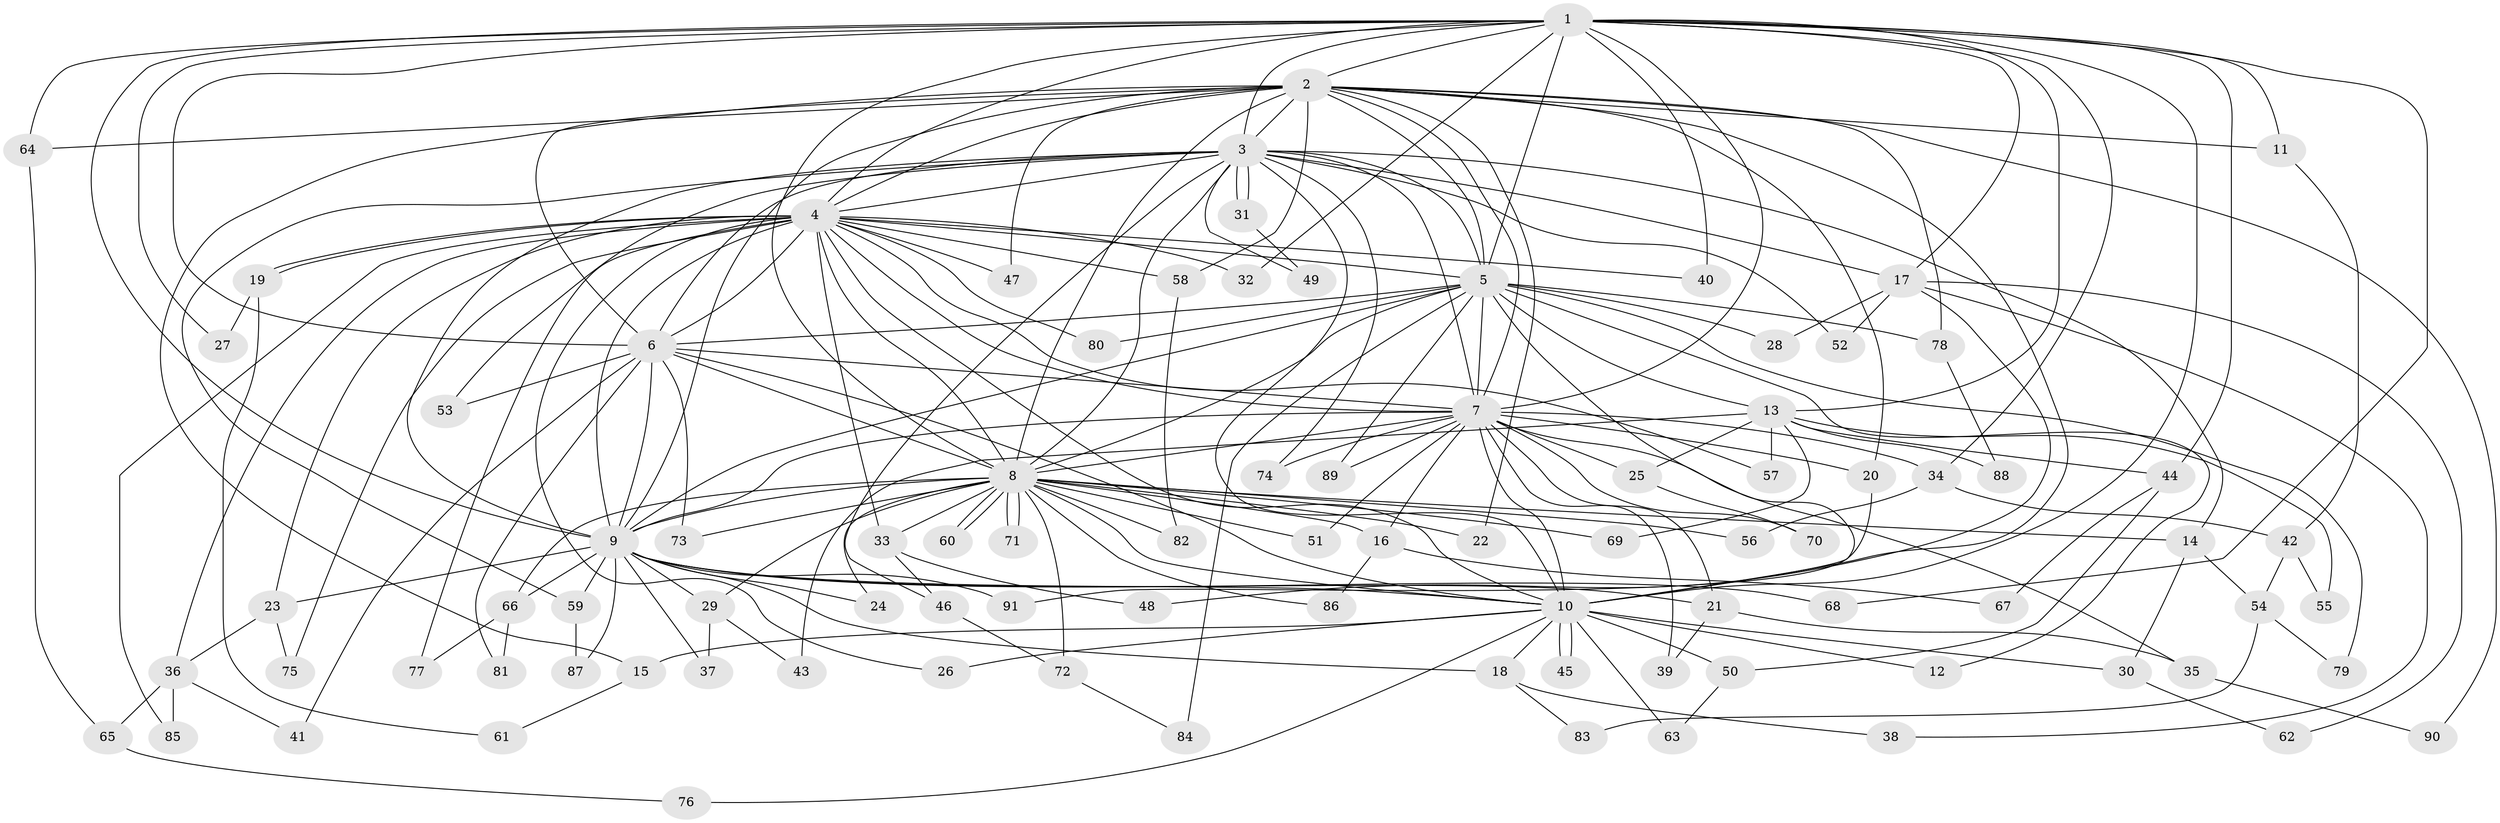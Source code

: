// Generated by graph-tools (version 1.1) at 2025/25/03/09/25 03:25:41]
// undirected, 91 vertices, 207 edges
graph export_dot {
graph [start="1"]
  node [color=gray90,style=filled];
  1;
  2;
  3;
  4;
  5;
  6;
  7;
  8;
  9;
  10;
  11;
  12;
  13;
  14;
  15;
  16;
  17;
  18;
  19;
  20;
  21;
  22;
  23;
  24;
  25;
  26;
  27;
  28;
  29;
  30;
  31;
  32;
  33;
  34;
  35;
  36;
  37;
  38;
  39;
  40;
  41;
  42;
  43;
  44;
  45;
  46;
  47;
  48;
  49;
  50;
  51;
  52;
  53;
  54;
  55;
  56;
  57;
  58;
  59;
  60;
  61;
  62;
  63;
  64;
  65;
  66;
  67;
  68;
  69;
  70;
  71;
  72;
  73;
  74;
  75;
  76;
  77;
  78;
  79;
  80;
  81;
  82;
  83;
  84;
  85;
  86;
  87;
  88;
  89;
  90;
  91;
  1 -- 2;
  1 -- 3;
  1 -- 4;
  1 -- 5;
  1 -- 6;
  1 -- 7;
  1 -- 8;
  1 -- 9;
  1 -- 10;
  1 -- 11;
  1 -- 13;
  1 -- 17;
  1 -- 27;
  1 -- 32;
  1 -- 34;
  1 -- 40;
  1 -- 44;
  1 -- 64;
  1 -- 68;
  2 -- 3;
  2 -- 4;
  2 -- 5;
  2 -- 6;
  2 -- 7;
  2 -- 8;
  2 -- 9;
  2 -- 10;
  2 -- 11;
  2 -- 15;
  2 -- 20;
  2 -- 22;
  2 -- 47;
  2 -- 58;
  2 -- 64;
  2 -- 78;
  2 -- 90;
  3 -- 4;
  3 -- 5;
  3 -- 6;
  3 -- 7;
  3 -- 8;
  3 -- 9;
  3 -- 10;
  3 -- 14;
  3 -- 17;
  3 -- 31;
  3 -- 31;
  3 -- 46;
  3 -- 49;
  3 -- 52;
  3 -- 53;
  3 -- 59;
  3 -- 74;
  4 -- 5;
  4 -- 6;
  4 -- 7;
  4 -- 8;
  4 -- 9;
  4 -- 10;
  4 -- 19;
  4 -- 19;
  4 -- 23;
  4 -- 26;
  4 -- 32;
  4 -- 33;
  4 -- 36;
  4 -- 40;
  4 -- 47;
  4 -- 57;
  4 -- 58;
  4 -- 75;
  4 -- 77;
  4 -- 80;
  4 -- 85;
  5 -- 6;
  5 -- 7;
  5 -- 8;
  5 -- 9;
  5 -- 10;
  5 -- 12;
  5 -- 13;
  5 -- 28;
  5 -- 78;
  5 -- 79;
  5 -- 80;
  5 -- 84;
  5 -- 89;
  6 -- 7;
  6 -- 8;
  6 -- 9;
  6 -- 10;
  6 -- 41;
  6 -- 53;
  6 -- 73;
  6 -- 81;
  7 -- 8;
  7 -- 9;
  7 -- 10;
  7 -- 16;
  7 -- 20;
  7 -- 21;
  7 -- 25;
  7 -- 34;
  7 -- 35;
  7 -- 39;
  7 -- 51;
  7 -- 70;
  7 -- 74;
  7 -- 89;
  8 -- 9;
  8 -- 10;
  8 -- 14;
  8 -- 16;
  8 -- 22;
  8 -- 24;
  8 -- 29;
  8 -- 33;
  8 -- 51;
  8 -- 56;
  8 -- 60;
  8 -- 60;
  8 -- 66;
  8 -- 69;
  8 -- 71;
  8 -- 71;
  8 -- 72;
  8 -- 73;
  8 -- 82;
  8 -- 86;
  9 -- 10;
  9 -- 18;
  9 -- 21;
  9 -- 23;
  9 -- 24;
  9 -- 29;
  9 -- 37;
  9 -- 59;
  9 -- 66;
  9 -- 68;
  9 -- 87;
  9 -- 91;
  10 -- 12;
  10 -- 15;
  10 -- 18;
  10 -- 26;
  10 -- 30;
  10 -- 45;
  10 -- 45;
  10 -- 50;
  10 -- 63;
  10 -- 76;
  11 -- 42;
  13 -- 25;
  13 -- 43;
  13 -- 44;
  13 -- 55;
  13 -- 57;
  13 -- 69;
  13 -- 88;
  14 -- 30;
  14 -- 54;
  15 -- 61;
  16 -- 67;
  16 -- 86;
  17 -- 28;
  17 -- 38;
  17 -- 48;
  17 -- 52;
  17 -- 62;
  18 -- 38;
  18 -- 83;
  19 -- 27;
  19 -- 61;
  20 -- 91;
  21 -- 35;
  21 -- 39;
  23 -- 36;
  23 -- 75;
  25 -- 70;
  29 -- 37;
  29 -- 43;
  30 -- 62;
  31 -- 49;
  33 -- 46;
  33 -- 48;
  34 -- 42;
  34 -- 56;
  35 -- 90;
  36 -- 41;
  36 -- 65;
  36 -- 85;
  42 -- 54;
  42 -- 55;
  44 -- 50;
  44 -- 67;
  46 -- 72;
  50 -- 63;
  54 -- 79;
  54 -- 83;
  58 -- 82;
  59 -- 87;
  64 -- 65;
  65 -- 76;
  66 -- 77;
  66 -- 81;
  72 -- 84;
  78 -- 88;
}
